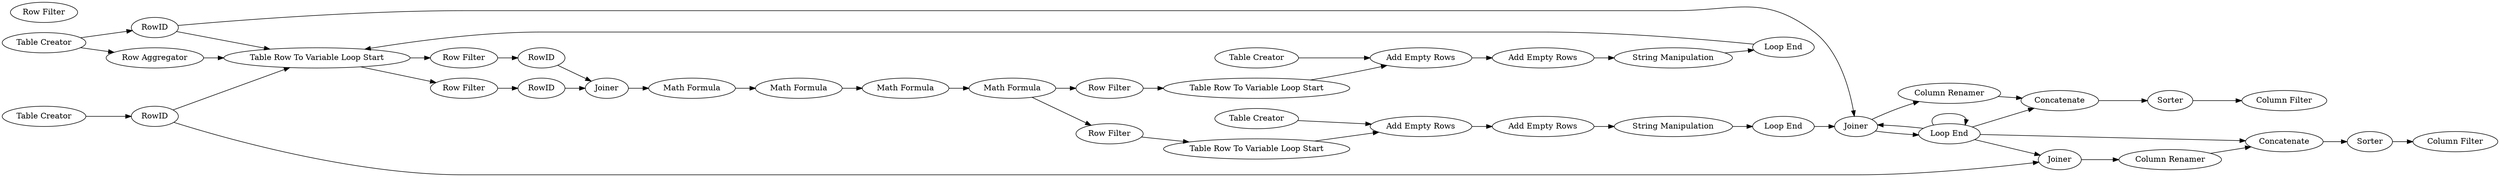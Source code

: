 digraph {
	1 [label="Table Creator"]
	2 [label="Table Creator"]
	4 [label="Row Aggregator"]
	14 [label=RowID]
	15 [label=RowID]
	5 [label="Loop End"]
	6 [label="Table Row To Variable Loop Start"]
	8 [label="Row Filter"]
	9 [label="Row Filter"]
	10 [label=Joiner]
	11 [label=RowID]
	13 [label=RowID]
	18 [label="Add Empty Rows"]
	19 [label="Table Row To Variable Loop Start"]
	20 [label="Table Creator"]
	21 [label="Loop End"]
	22 [label="Add Empty Rows"]
	23 [label="Table Creator"]
	24 [label="Loop End"]
	25 [label="Row Filter"]
	27 [label="Row Filter"]
	28 [label="Table Row To Variable Loop Start"]
	29 [label="String Manipulation"]
	31 [label="String Manipulation"]
	35 [label="Add Empty Rows"]
	16 [label="Math Formula"]
	17 [label="Math Formula"]
	32 [label="Math Formula"]
	33 [label="Math Formula"]
	37 [label="Add Empty Rows"]
	38 [label="Row Filter"]
	39 [label="Row Filter"]
	39 [label=Joiner]
	40 [label=Joiner]
	41 [label=Concatenate]
	42 [label=Concatenate]
	43 [label="Column Filter"]
	44 [label="Column Filter"]
	45 [label=Sorter]
	46 [label="Column Renamer"]
	47 [label="Column Renamer"]
	48 [label=Sorter]
	16 -> 17
	17 -> 32
	32 -> 33
	6 -> 8
	6 -> 9
	8 -> 13
	9 -> 11
	10 -> 16
	11 -> 10
	13 -> 10
	18 -> 35
	19 -> 18
	20 -> 18
	21 -> 6
	22 -> 37
	23 -> 22
	24 -> 39
	25 -> 19
	27 -> 28
	28 -> 22
	29 -> 21
	31 -> 24
	35 -> 29
	33 -> 25
	33 -> 27
	37 -> 31
	5 -> 5
	39 -> 5
	1 -> 4
	1 -> 15
	2 -> 14
	4 -> 6
	14 -> 40
	14 -> 6
	15 -> 39
	15 -> 6
	5 -> 39
	5 -> 42
	5 -> 40
	5 -> 41
	39 -> 46
	40 -> 47
	41 -> 45
	42 -> 48
	45 -> 43
	46 -> 41
	47 -> 42
	48 -> 44
	rankdir=LR
}
